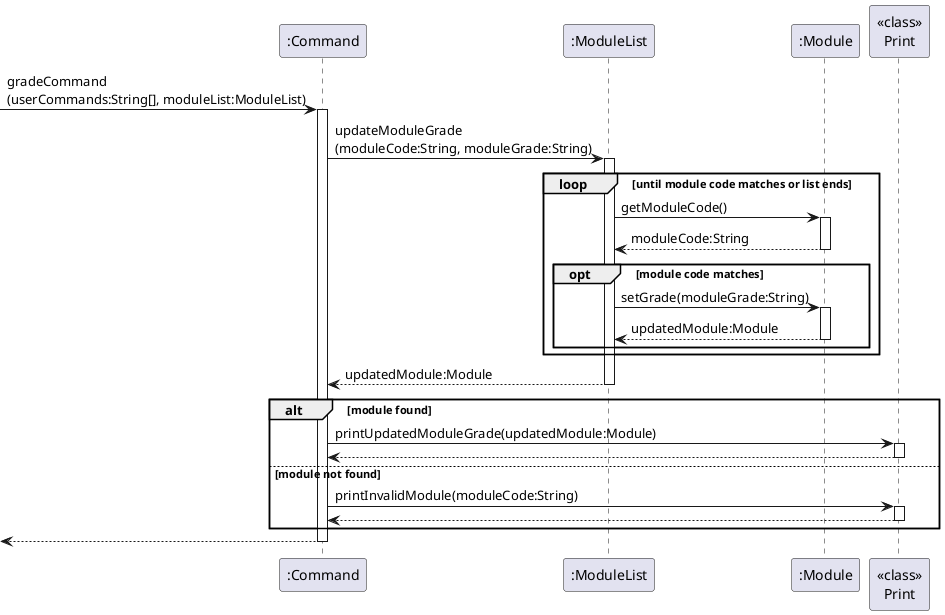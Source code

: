 @startuml

participant ":Command" as Command
participant ":ModuleList" as ML
participant ":Module" as Mod
participant "<<class>>\nPrint" as Print

[->Command : gradeCommand\n(userCommands:String[], moduleList:ModuleList)
activate Command
Command->ML : updateModuleGrade\n(moduleCode:String, moduleGrade:String)

activate ML
loop until module code matches or list ends
    ML -> Mod : getModuleCode()
    activate Mod
    Mod --> ML : moduleCode:String
    deactivate Mod
    opt module code matches
    ML -> Mod : setGrade(moduleGrade:String)
    activate Mod
    Mod --> ML : updatedModule:Module
    deactivate Mod
    end
end
ML --> Command : updatedModule:Module
deactivate ML

alt module found
    Command -> Print : printUpdatedModuleGrade(updatedModule:Module)
    activate Print
    Print --> Command
    deactivate Print
else module not found
    Command -> Print : printInvalidModule(moduleCode:String)
    activate Print
    Print --> Command
    deactivate Print
end

Command-->[
deactivate Command

@enduml